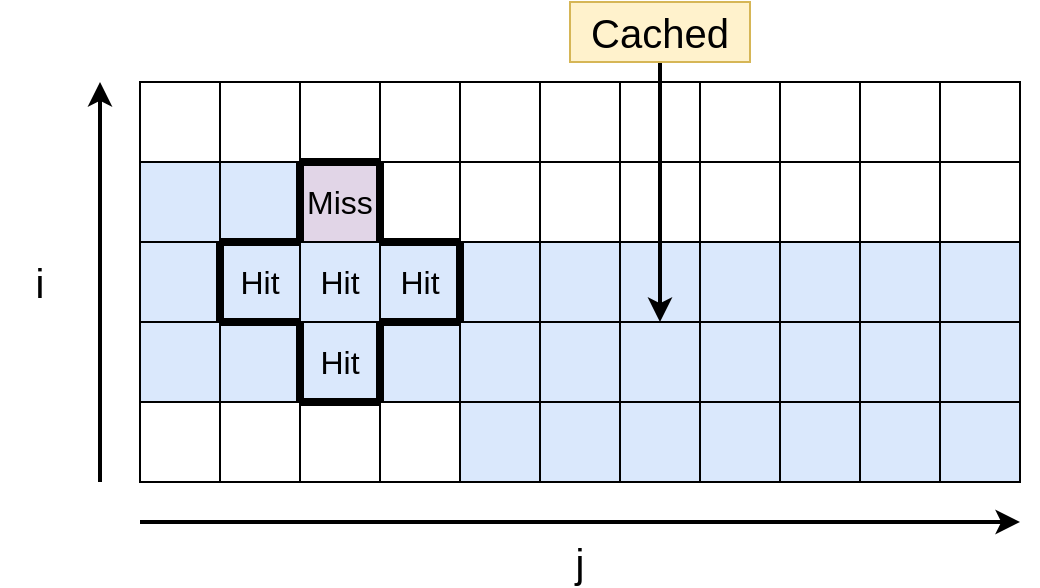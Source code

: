 <mxfile version="12.4.2" type="device" pages="1"><diagram id="TdO3UHjlJURqPu-if2vi" name="Page-1"><mxGraphModel dx="946" dy="680" grid="1" gridSize="10" guides="1" tooltips="1" connect="1" arrows="1" fold="1" page="1" pageScale="1" pageWidth="827" pageHeight="1169" math="0" shadow="0"><root><mxCell id="0"/><mxCell id="1" parent="0"/><mxCell id="C2vR8Izr5pICX2LKf8de-58" value="" style="rounded=0;whiteSpace=wrap;html=1;strokeColor=#000000;" parent="1" vertex="1"><mxGeometry x="280" y="160" width="40" height="40" as="geometry"/></mxCell><mxCell id="C2vR8Izr5pICX2LKf8de-59" value="" style="rounded=0;whiteSpace=wrap;html=1;strokeColor=#000000;" parent="1" vertex="1"><mxGeometry x="320" y="160" width="40" height="40" as="geometry"/></mxCell><mxCell id="C2vR8Izr5pICX2LKf8de-60" value="" style="rounded=0;whiteSpace=wrap;html=1;strokeColor=#000000;" parent="1" vertex="1"><mxGeometry x="360" y="160" width="40" height="40" as="geometry"/></mxCell><mxCell id="C2vR8Izr5pICX2LKf8de-61" value="" style="rounded=0;whiteSpace=wrap;html=1;strokeColor=#000000;" parent="1" vertex="1"><mxGeometry x="400" y="160" width="40" height="40" as="geometry"/></mxCell><mxCell id="C2vR8Izr5pICX2LKf8de-62" value="" style="rounded=0;whiteSpace=wrap;html=1;strokeColor=#000000;" parent="1" vertex="1"><mxGeometry x="440" y="160" width="40" height="40" as="geometry"/></mxCell><mxCell id="C2vR8Izr5pICX2LKf8de-63" value="" style="rounded=0;whiteSpace=wrap;html=1;strokeColor=#000000;" parent="1" vertex="1"><mxGeometry x="480" y="160" width="40" height="40" as="geometry"/></mxCell><mxCell id="C2vR8Izr5pICX2LKf8de-74" value="" style="rounded=0;whiteSpace=wrap;html=1;strokeColor=#000000;" parent="1" vertex="1"><mxGeometry x="280" y="200" width="40" height="40" as="geometry"/></mxCell><mxCell id="C2vR8Izr5pICX2LKf8de-75" value="" style="rounded=0;whiteSpace=wrap;html=1;strokeColor=#000000;" parent="1" vertex="1"><mxGeometry x="320" y="200" width="40" height="40" as="geometry"/></mxCell><mxCell id="C2vR8Izr5pICX2LKf8de-76" value="" style="rounded=0;whiteSpace=wrap;html=1;strokeColor=#000000;" parent="1" vertex="1"><mxGeometry x="360" y="200" width="40" height="40" as="geometry"/></mxCell><mxCell id="C2vR8Izr5pICX2LKf8de-77" value="" style="rounded=0;whiteSpace=wrap;html=1;strokeColor=#000000;" parent="1" vertex="1"><mxGeometry x="400" y="200" width="40" height="40" as="geometry"/></mxCell><mxCell id="C2vR8Izr5pICX2LKf8de-78" value="" style="rounded=0;whiteSpace=wrap;html=1;strokeColor=#000000;" parent="1" vertex="1"><mxGeometry x="440" y="200" width="40" height="40" as="geometry"/></mxCell><mxCell id="C2vR8Izr5pICX2LKf8de-79" value="" style="rounded=0;whiteSpace=wrap;html=1;strokeColor=#000000;" parent="1" vertex="1"><mxGeometry x="480" y="200" width="40" height="40" as="geometry"/></mxCell><mxCell id="C2vR8Izr5pICX2LKf8de-89" value="" style="rounded=0;whiteSpace=wrap;html=1;fillColor=#dae8fc;strokeColor=#000000;" parent="1" vertex="1"><mxGeometry x="240" y="240" width="40" height="40" as="geometry"/></mxCell><mxCell id="C2vR8Izr5pICX2LKf8de-90" value="" style="rounded=0;whiteSpace=wrap;html=1;fillColor=#dae8fc;strokeColor=#000000;" parent="1" vertex="1"><mxGeometry x="280" y="240" width="40" height="40" as="geometry"/></mxCell><mxCell id="C2vR8Izr5pICX2LKf8de-91" value="" style="rounded=0;whiteSpace=wrap;html=1;fillColor=#dae8fc;strokeColor=#000000;" parent="1" vertex="1"><mxGeometry x="320" y="240" width="40" height="40" as="geometry"/></mxCell><mxCell id="C2vR8Izr5pICX2LKf8de-92" value="" style="rounded=0;whiteSpace=wrap;html=1;fillColor=#dae8fc;strokeColor=#000000;" parent="1" vertex="1"><mxGeometry x="360" y="240" width="40" height="40" as="geometry"/></mxCell><mxCell id="C2vR8Izr5pICX2LKf8de-93" value="" style="rounded=0;whiteSpace=wrap;html=1;fillColor=#dae8fc;strokeColor=#000000;" parent="1" vertex="1"><mxGeometry x="400" y="240" width="40" height="40" as="geometry"/></mxCell><mxCell id="C2vR8Izr5pICX2LKf8de-94" value="" style="rounded=0;whiteSpace=wrap;html=1;fillColor=#dae8fc;strokeColor=#000000;" parent="1" vertex="1"><mxGeometry x="440" y="240" width="40" height="40" as="geometry"/></mxCell><mxCell id="C2vR8Izr5pICX2LKf8de-95" value="" style="rounded=0;whiteSpace=wrap;html=1;fillColor=#dae8fc;strokeColor=#000000;" parent="1" vertex="1"><mxGeometry x="480" y="240" width="40" height="40" as="geometry"/></mxCell><mxCell id="C2vR8Izr5pICX2LKf8de-105" value="" style="rounded=0;whiteSpace=wrap;html=1;fillColor=#dae8fc;strokeColor=#000000;" parent="1" vertex="1"><mxGeometry x="240" y="280" width="40" height="40" as="geometry"/></mxCell><mxCell id="C2vR8Izr5pICX2LKf8de-106" value="" style="rounded=0;whiteSpace=wrap;html=1;fillColor=#dae8fc;strokeColor=#000000;" parent="1" vertex="1"><mxGeometry x="280" y="280" width="40" height="40" as="geometry"/></mxCell><mxCell id="C2vR8Izr5pICX2LKf8de-107" value="" style="rounded=0;whiteSpace=wrap;html=1;fillColor=#dae8fc;strokeColor=#000000;" parent="1" vertex="1"><mxGeometry x="320" y="280" width="40" height="40" as="geometry"/></mxCell><mxCell id="C2vR8Izr5pICX2LKf8de-108" value="" style="rounded=0;whiteSpace=wrap;html=1;fillColor=#dae8fc;strokeColor=#000000;" parent="1" vertex="1"><mxGeometry x="360" y="280" width="40" height="40" as="geometry"/></mxCell><mxCell id="C2vR8Izr5pICX2LKf8de-109" value="" style="rounded=0;whiteSpace=wrap;html=1;fillColor=#dae8fc;strokeColor=#000000;" parent="1" vertex="1"><mxGeometry x="400" y="280" width="40" height="40" as="geometry"/></mxCell><mxCell id="C2vR8Izr5pICX2LKf8de-110" value="" style="rounded=0;whiteSpace=wrap;html=1;fillColor=#dae8fc;strokeColor=#000000;" parent="1" vertex="1"><mxGeometry x="440" y="280" width="40" height="40" as="geometry"/></mxCell><mxCell id="C2vR8Izr5pICX2LKf8de-111" value="" style="rounded=0;whiteSpace=wrap;html=1;fillColor=#dae8fc;strokeColor=#000000;" parent="1" vertex="1"><mxGeometry x="480" y="280" width="40" height="40" as="geometry"/></mxCell><mxCell id="C2vR8Izr5pICX2LKf8de-121" value="" style="rounded=0;whiteSpace=wrap;html=1;fillColor=#dae8fc;strokeColor=#000000;" parent="1" vertex="1"><mxGeometry x="240" y="320" width="40" height="40" as="geometry"/></mxCell><mxCell id="C2vR8Izr5pICX2LKf8de-122" value="" style="rounded=0;whiteSpace=wrap;html=1;fillColor=#dae8fc;strokeColor=#000000;" parent="1" vertex="1"><mxGeometry x="280" y="320" width="40" height="40" as="geometry"/></mxCell><mxCell id="C2vR8Izr5pICX2LKf8de-123" value="" style="rounded=0;whiteSpace=wrap;html=1;fillColor=#dae8fc;strokeColor=#000000;" parent="1" vertex="1"><mxGeometry x="320" y="320" width="40" height="40" as="geometry"/></mxCell><mxCell id="C2vR8Izr5pICX2LKf8de-124" value="" style="rounded=0;whiteSpace=wrap;html=1;fillColor=#dae8fc;strokeColor=#000000;" parent="1" vertex="1"><mxGeometry x="360" y="320" width="40" height="40" as="geometry"/></mxCell><mxCell id="C2vR8Izr5pICX2LKf8de-125" value="" style="rounded=0;whiteSpace=wrap;html=1;fillColor=#dae8fc;strokeColor=#000000;" parent="1" vertex="1"><mxGeometry x="400" y="320" width="40" height="40" as="geometry"/></mxCell><mxCell id="C2vR8Izr5pICX2LKf8de-126" value="" style="rounded=0;whiteSpace=wrap;html=1;fillColor=#dae8fc;strokeColor=#000000;" parent="1" vertex="1"><mxGeometry x="440" y="320" width="40" height="40" as="geometry"/></mxCell><mxCell id="C2vR8Izr5pICX2LKf8de-127" value="" style="rounded=0;whiteSpace=wrap;html=1;fillColor=#dae8fc;strokeColor=#000000;" parent="1" vertex="1"><mxGeometry x="480" y="320" width="40" height="40" as="geometry"/></mxCell><mxCell id="C2vR8Izr5pICX2LKf8de-155" value="" style="endArrow=classic;html=1;strokeWidth=2;fontSize=16;exitX=0.5;exitY=1;exitDx=0;exitDy=0;entryX=0.5;entryY=0;entryDx=0;entryDy=0;" parent="1" source="C2vR8Izr5pICX2LKf8de-149" target="C2vR8Izr5pICX2LKf8de-107" edge="1"><mxGeometry width="50" height="50" relative="1" as="geometry"><mxPoint x="340" y="150" as="sourcePoint"/><mxPoint x="-100" y="430" as="targetPoint"/></mxGeometry></mxCell><mxCell id="C2vR8Izr5pICX2LKf8de-49" value="" style="rounded=0;whiteSpace=wrap;html=1;strokeColor=#000000;" parent="1" vertex="1"><mxGeometry x="80" y="160" width="40" height="40" as="geometry"/></mxCell><mxCell id="C2vR8Izr5pICX2LKf8de-50" value="" style="rounded=0;whiteSpace=wrap;html=1;strokeColor=#000000;" parent="1" vertex="1"><mxGeometry x="120" y="160" width="40" height="40" as="geometry"/></mxCell><mxCell id="C2vR8Izr5pICX2LKf8de-51" value="" style="rounded=0;whiteSpace=wrap;html=1;strokeColor=#000000;" parent="1" vertex="1"><mxGeometry x="160" y="160" width="40" height="40" as="geometry"/></mxCell><mxCell id="C2vR8Izr5pICX2LKf8de-52" value="" style="rounded=0;whiteSpace=wrap;html=1;strokeColor=#000000;" parent="1" vertex="1"><mxGeometry x="200" y="160" width="40" height="40" as="geometry"/></mxCell><mxCell id="C2vR8Izr5pICX2LKf8de-57" value="" style="rounded=0;whiteSpace=wrap;html=1;strokeColor=#000000;" parent="1" vertex="1"><mxGeometry x="240" y="160" width="40" height="40" as="geometry"/></mxCell><mxCell id="C2vR8Izr5pICX2LKf8de-65" value="" style="rounded=0;whiteSpace=wrap;html=1;fillColor=#dae8fc;strokeColor=#000000;" parent="1" vertex="1"><mxGeometry x="80" y="200" width="40" height="40" as="geometry"/></mxCell><mxCell id="C2vR8Izr5pICX2LKf8de-66" value="" style="rounded=0;whiteSpace=wrap;html=1;fillColor=#dae8fc;strokeColor=#000000;" parent="1" vertex="1"><mxGeometry x="120" y="200" width="40" height="40" as="geometry"/></mxCell><mxCell id="C2vR8Izr5pICX2LKf8de-67" value="&lt;font style=&quot;font-size: 16px&quot;&gt;Miss&lt;/font&gt;" style="rounded=0;whiteSpace=wrap;html=1;fillColor=#e1d5e7;strokeColor=#000000;" parent="1" vertex="1"><mxGeometry x="160" y="200" width="40" height="40" as="geometry"/></mxCell><mxCell id="C2vR8Izr5pICX2LKf8de-68" value="" style="rounded=0;whiteSpace=wrap;html=1;strokeColor=#000000;" parent="1" vertex="1"><mxGeometry x="200" y="200" width="40" height="40" as="geometry"/></mxCell><mxCell id="C2vR8Izr5pICX2LKf8de-73" value="" style="rounded=0;whiteSpace=wrap;html=1;strokeColor=#000000;" parent="1" vertex="1"><mxGeometry x="240" y="200" width="40" height="40" as="geometry"/></mxCell><mxCell id="C2vR8Izr5pICX2LKf8de-81" value="" style="rounded=0;whiteSpace=wrap;html=1;fillColor=#dae8fc;strokeColor=#000000;" parent="1" vertex="1"><mxGeometry x="80" y="240" width="40" height="40" as="geometry"/></mxCell><mxCell id="C2vR8Izr5pICX2LKf8de-153" value="" style="edgeStyle=orthogonalEdgeStyle;rounded=0;orthogonalLoop=1;jettySize=auto;html=1;strokeWidth=2;fontSize=16;strokeColor=#000000;" parent="1" source="C2vR8Izr5pICX2LKf8de-82" edge="1"><mxGeometry relative="1" as="geometry"><mxPoint x="240" y="260" as="targetPoint"/></mxGeometry></mxCell><mxCell id="C2vR8Izr5pICX2LKf8de-82" value="&lt;font style=&quot;font-size: 16px&quot;&gt;Hit&lt;/font&gt;" style="rounded=0;whiteSpace=wrap;html=1;fillColor=#dae8fc;strokeColor=#000000;" parent="1" vertex="1"><mxGeometry x="120" y="240" width="40" height="40" as="geometry"/></mxCell><mxCell id="C2vR8Izr5pICX2LKf8de-83" value="&lt;span style=&quot;font-size: 16px ; white-space: normal&quot;&gt;Hit&lt;/span&gt;" style="rounded=0;whiteSpace=wrap;html=1;fillColor=#dae8fc;strokeColor=#000000;" parent="1" vertex="1"><mxGeometry x="160" y="240" width="40" height="40" as="geometry"/></mxCell><mxCell id="C2vR8Izr5pICX2LKf8de-84" value="&lt;font style=&quot;font-size: 16px&quot;&gt;Hit&lt;/font&gt;" style="rounded=0;whiteSpace=wrap;html=1;fillColor=#dae8fc;strokeColor=#000000;" parent="1" vertex="1"><mxGeometry x="200" y="240" width="40" height="40" as="geometry"/></mxCell><mxCell id="C2vR8Izr5pICX2LKf8de-97" value="" style="rounded=0;whiteSpace=wrap;html=1;fillColor=#dae8fc;strokeColor=#000000;" parent="1" vertex="1"><mxGeometry x="80" y="280" width="40" height="40" as="geometry"/></mxCell><mxCell id="C2vR8Izr5pICX2LKf8de-98" value="" style="rounded=0;whiteSpace=wrap;html=1;fillColor=#dae8fc;strokeColor=#000000;" parent="1" vertex="1"><mxGeometry x="120" y="280" width="40" height="40" as="geometry"/></mxCell><mxCell id="C2vR8Izr5pICX2LKf8de-99" value="&lt;font style=&quot;font-size: 16px&quot;&gt;Hit&lt;/font&gt;" style="rounded=0;whiteSpace=wrap;html=1;fillColor=#dae8fc;strokeColor=#000000;" parent="1" vertex="1"><mxGeometry x="160" y="280" width="40" height="40" as="geometry"/></mxCell><mxCell id="C2vR8Izr5pICX2LKf8de-100" value="" style="rounded=0;whiteSpace=wrap;html=1;fillColor=#dae8fc;strokeColor=#000000;" parent="1" vertex="1"><mxGeometry x="200" y="280" width="40" height="40" as="geometry"/></mxCell><mxCell id="C2vR8Izr5pICX2LKf8de-113" value="" style="rounded=0;whiteSpace=wrap;html=1;strokeColor=#000000;" parent="1" vertex="1"><mxGeometry x="80" y="320" width="40" height="40" as="geometry"/></mxCell><mxCell id="C2vR8Izr5pICX2LKf8de-114" value="" style="rounded=0;whiteSpace=wrap;html=1;strokeColor=#000000;" parent="1" vertex="1"><mxGeometry x="120" y="320" width="40" height="40" as="geometry"/></mxCell><mxCell id="C2vR8Izr5pICX2LKf8de-115" value="" style="rounded=0;whiteSpace=wrap;html=1;strokeColor=#000000;" parent="1" vertex="1"><mxGeometry x="160" y="320" width="40" height="40" as="geometry"/></mxCell><mxCell id="C2vR8Izr5pICX2LKf8de-116" value="" style="rounded=0;whiteSpace=wrap;html=1;strokeColor=#000000;" parent="1" vertex="1"><mxGeometry x="200" y="320" width="40" height="40" as="geometry"/></mxCell><mxCell id="C2vR8Izr5pICX2LKf8de-129" value="" style="endArrow=classic;html=1;strokeWidth=2;" parent="1" edge="1"><mxGeometry width="50" height="50" relative="1" as="geometry"><mxPoint x="80" y="380" as="sourcePoint"/><mxPoint x="520" y="380" as="targetPoint"/></mxGeometry></mxCell><mxCell id="C2vR8Izr5pICX2LKf8de-131" value="j" style="text;html=1;strokeColor=none;fillColor=none;align=center;verticalAlign=middle;whiteSpace=wrap;rounded=0;fontSize=20;" parent="1" vertex="1"><mxGeometry x="280" y="390" width="40" height="20" as="geometry"/></mxCell><mxCell id="C2vR8Izr5pICX2LKf8de-132" value="" style="endArrow=classic;html=1;strokeWidth=2;fontSize=20;" parent="1" edge="1"><mxGeometry width="50" height="50" relative="1" as="geometry"><mxPoint x="60" y="360" as="sourcePoint"/><mxPoint x="60" y="160" as="targetPoint"/></mxGeometry></mxCell><mxCell id="C2vR8Izr5pICX2LKf8de-133" value="i" style="text;html=1;strokeColor=none;fillColor=none;align=center;verticalAlign=middle;whiteSpace=wrap;rounded=0;fontSize=20;" parent="1" vertex="1"><mxGeometry x="10" y="250" width="40" height="20" as="geometry"/></mxCell><mxCell id="C2vR8Izr5pICX2LKf8de-149" value="Cached" style="text;html=1;strokeColor=#d6b656;fillColor=#fff2cc;align=center;verticalAlign=middle;whiteSpace=wrap;rounded=0;fontSize=20;" parent="1" vertex="1"><mxGeometry x="295" y="120" width="90" height="30" as="geometry"/></mxCell><mxCell id="C2vR8Izr5pICX2LKf8de-263" value="" style="group;strokeColor=#000000;" parent="1" vertex="1" connectable="0"><mxGeometry x="120" y="200" width="120" height="120" as="geometry"/></mxCell><mxCell id="Qba7ED8lhCvg9UT6QRJC-1" value="" style="group" vertex="1" connectable="0" parent="1"><mxGeometry x="120" y="200" width="120" height="120" as="geometry"/></mxCell><mxCell id="C2vR8Izr5pICX2LKf8de-134" value="" style="endArrow=none;html=1;strokeWidth=4;fontSize=20;strokeColor=#000000;" parent="Qba7ED8lhCvg9UT6QRJC-1" edge="1"><mxGeometry width="50" height="50" relative="1" as="geometry"><mxPoint x="40" as="sourcePoint"/><mxPoint x="80" as="targetPoint"/></mxGeometry></mxCell><mxCell id="C2vR8Izr5pICX2LKf8de-135" value="" style="endArrow=none;html=1;strokeWidth=4;fontSize=20;strokeColor=#000000;" parent="Qba7ED8lhCvg9UT6QRJC-1" edge="1"><mxGeometry width="50" height="50" relative="1" as="geometry"><mxPoint x="40" y="120" as="sourcePoint"/><mxPoint x="80" y="120" as="targetPoint"/></mxGeometry></mxCell><mxCell id="C2vR8Izr5pICX2LKf8de-136" value="" style="endArrow=none;html=1;strokeWidth=4;fontSize=20;strokeColor=#000000;" parent="Qba7ED8lhCvg9UT6QRJC-1" edge="1"><mxGeometry width="50" height="50" relative="1" as="geometry"><mxPoint x="80" y="80" as="sourcePoint"/><mxPoint x="120" y="80" as="targetPoint"/></mxGeometry></mxCell><mxCell id="C2vR8Izr5pICX2LKf8de-137" value="" style="endArrow=none;html=1;strokeWidth=4;fontSize=20;strokeColor=#000000;" parent="Qba7ED8lhCvg9UT6QRJC-1" edge="1"><mxGeometry width="50" height="50" relative="1" as="geometry"><mxPoint x="80" y="40" as="sourcePoint"/><mxPoint x="120" y="40" as="targetPoint"/></mxGeometry></mxCell><mxCell id="C2vR8Izr5pICX2LKf8de-138" value="" style="endArrow=none;html=1;strokeWidth=4;fontSize=20;strokeColor=#000000;" parent="Qba7ED8lhCvg9UT6QRJC-1" edge="1"><mxGeometry width="50" height="50" relative="1" as="geometry"><mxPoint y="80" as="sourcePoint"/><mxPoint x="40" y="80" as="targetPoint"/></mxGeometry></mxCell><mxCell id="C2vR8Izr5pICX2LKf8de-139" value="" style="endArrow=none;html=1;strokeWidth=4;fontSize=20;strokeColor=#000000;" parent="Qba7ED8lhCvg9UT6QRJC-1" edge="1"><mxGeometry width="50" height="50" relative="1" as="geometry"><mxPoint y="40" as="sourcePoint"/><mxPoint x="40" y="40" as="targetPoint"/></mxGeometry></mxCell><mxCell id="C2vR8Izr5pICX2LKf8de-140" value="" style="endArrow=none;html=1;strokeWidth=4;fontSize=20;strokeColor=#000000;" parent="Qba7ED8lhCvg9UT6QRJC-1" edge="1"><mxGeometry width="50" height="50" relative="1" as="geometry"><mxPoint x="80" y="40" as="sourcePoint"/><mxPoint x="80" as="targetPoint"/></mxGeometry></mxCell><mxCell id="C2vR8Izr5pICX2LKf8de-142" value="" style="endArrow=none;html=1;strokeWidth=4;fontSize=20;strokeColor=#000000;" parent="Qba7ED8lhCvg9UT6QRJC-1" edge="1"><mxGeometry width="50" height="50" relative="1" as="geometry"><mxPoint x="80" y="120" as="sourcePoint"/><mxPoint x="80" y="80" as="targetPoint"/></mxGeometry></mxCell><mxCell id="C2vR8Izr5pICX2LKf8de-143" value="" style="endArrow=none;html=1;strokeWidth=4;fontSize=20;strokeColor=#000000;" parent="Qba7ED8lhCvg9UT6QRJC-1" edge="1"><mxGeometry width="50" height="50" relative="1" as="geometry"><mxPoint x="40" y="120" as="sourcePoint"/><mxPoint x="40" y="80" as="targetPoint"/></mxGeometry></mxCell><mxCell id="C2vR8Izr5pICX2LKf8de-144" value="" style="endArrow=none;html=1;strokeWidth=4;fontSize=20;strokeColor=#000000;" parent="Qba7ED8lhCvg9UT6QRJC-1" edge="1"><mxGeometry width="50" height="50" relative="1" as="geometry"><mxPoint x="40" y="40" as="sourcePoint"/><mxPoint x="40" as="targetPoint"/></mxGeometry></mxCell><mxCell id="C2vR8Izr5pICX2LKf8de-145" value="" style="endArrow=none;html=1;strokeWidth=4;fontSize=20;strokeColor=#000000;" parent="Qba7ED8lhCvg9UT6QRJC-1" edge="1"><mxGeometry width="50" height="50" relative="1" as="geometry"><mxPoint y="80" as="sourcePoint"/><mxPoint y="40" as="targetPoint"/></mxGeometry></mxCell><mxCell id="C2vR8Izr5pICX2LKf8de-262" value="" style="endArrow=none;html=1;strokeWidth=4;fontSize=20;strokeColor=#000000;" parent="Qba7ED8lhCvg9UT6QRJC-1" edge="1"><mxGeometry width="50" height="50" relative="1" as="geometry"><mxPoint x="120" y="80" as="sourcePoint"/><mxPoint x="120" y="40" as="targetPoint"/></mxGeometry></mxCell></root></mxGraphModel></diagram></mxfile>